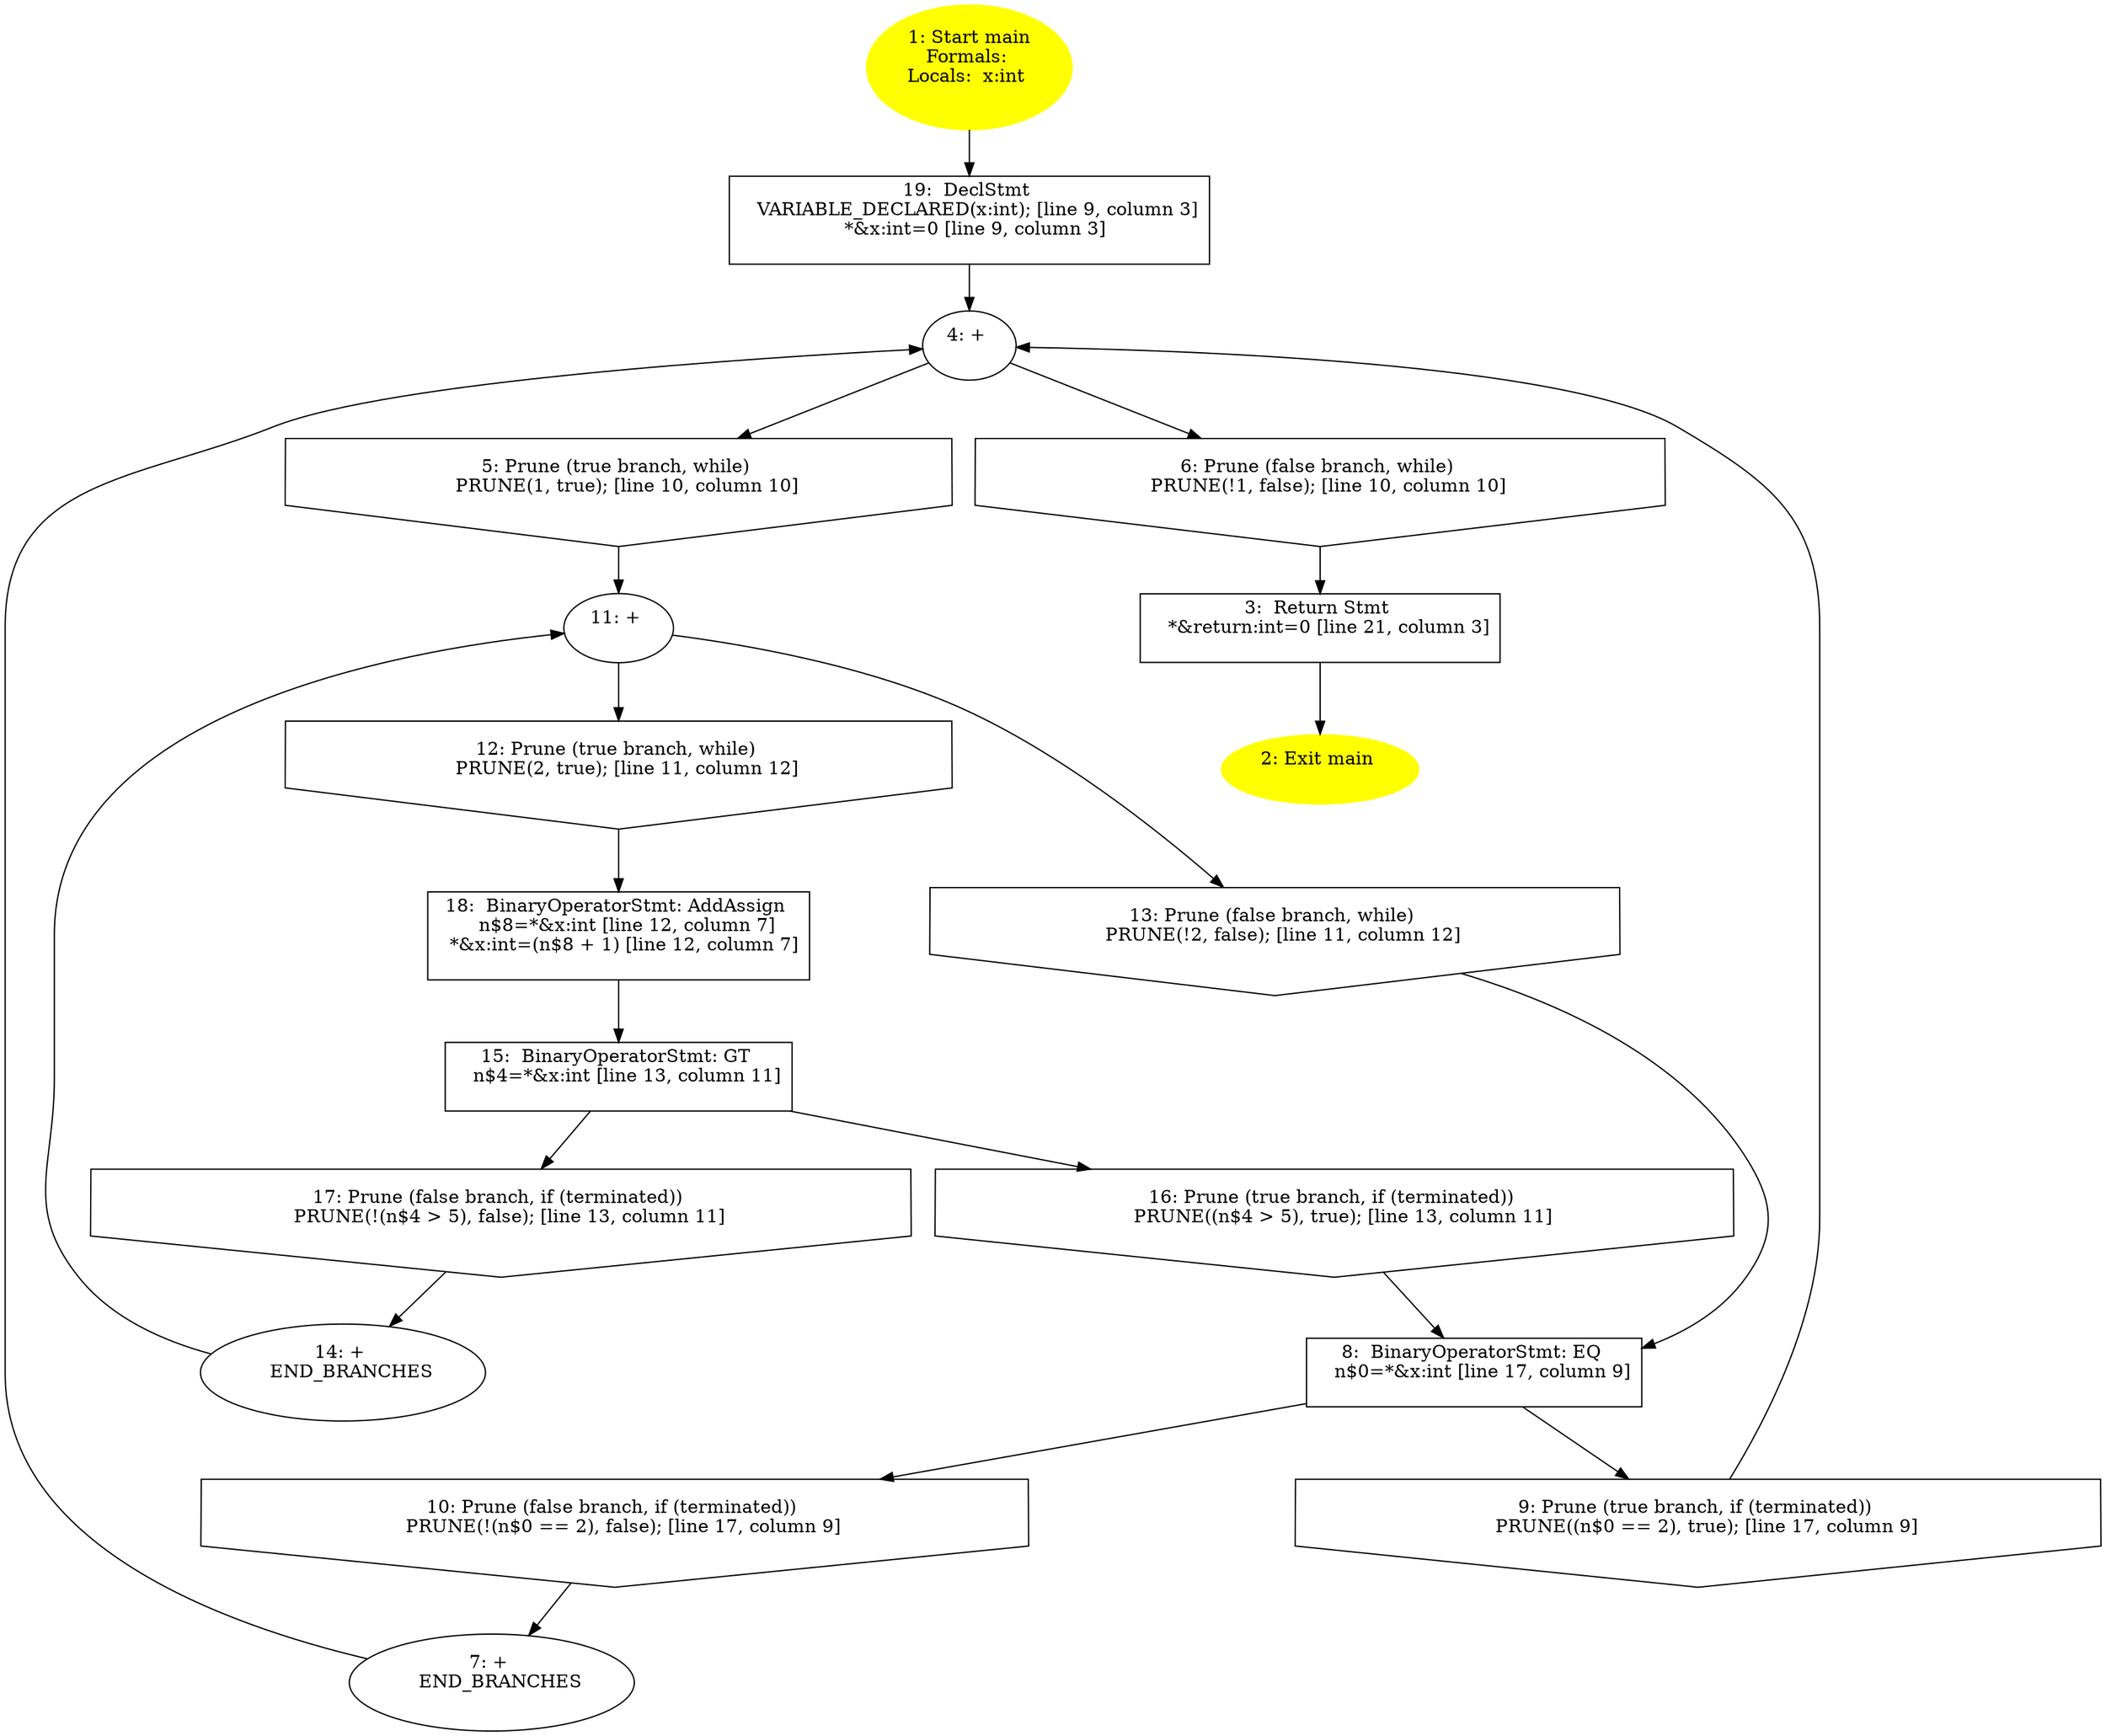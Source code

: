 /* @generated */
digraph cfg {
"main.fad58de7366495db_1" [label="1: Start main\nFormals: \nLocals:  x:int \n  " color=yellow style=filled]
	

	 "main.fad58de7366495db_1" -> "main.fad58de7366495db_19" ;
"main.fad58de7366495db_2" [label="2: Exit main \n  " color=yellow style=filled]
	

"main.fad58de7366495db_3" [label="3:  Return Stmt \n   *&return:int=0 [line 21, column 3]\n " shape="box"]
	

	 "main.fad58de7366495db_3" -> "main.fad58de7366495db_2" ;
"main.fad58de7366495db_4" [label="4: + \n  " ]
	

	 "main.fad58de7366495db_4" -> "main.fad58de7366495db_5" ;
	 "main.fad58de7366495db_4" -> "main.fad58de7366495db_6" ;
"main.fad58de7366495db_5" [label="5: Prune (true branch, while) \n   PRUNE(1, true); [line 10, column 10]\n " shape="invhouse"]
	

	 "main.fad58de7366495db_5" -> "main.fad58de7366495db_11" ;
"main.fad58de7366495db_6" [label="6: Prune (false branch, while) \n   PRUNE(!1, false); [line 10, column 10]\n " shape="invhouse"]
	

	 "main.fad58de7366495db_6" -> "main.fad58de7366495db_3" ;
"main.fad58de7366495db_7" [label="7: + \n   END_BRANCHES\n " ]
	

	 "main.fad58de7366495db_7" -> "main.fad58de7366495db_4" ;
"main.fad58de7366495db_8" [label="8:  BinaryOperatorStmt: EQ \n   n$0=*&x:int [line 17, column 9]\n " shape="box"]
	

	 "main.fad58de7366495db_8" -> "main.fad58de7366495db_9" ;
	 "main.fad58de7366495db_8" -> "main.fad58de7366495db_10" ;
"main.fad58de7366495db_9" [label="9: Prune (true branch, if (terminated)) \n   PRUNE((n$0 == 2), true); [line 17, column 9]\n " shape="invhouse"]
	

	 "main.fad58de7366495db_9" -> "main.fad58de7366495db_4" ;
"main.fad58de7366495db_10" [label="10: Prune (false branch, if (terminated)) \n   PRUNE(!(n$0 == 2), false); [line 17, column 9]\n " shape="invhouse"]
	

	 "main.fad58de7366495db_10" -> "main.fad58de7366495db_7" ;
"main.fad58de7366495db_11" [label="11: + \n  " ]
	

	 "main.fad58de7366495db_11" -> "main.fad58de7366495db_12" ;
	 "main.fad58de7366495db_11" -> "main.fad58de7366495db_13" ;
"main.fad58de7366495db_12" [label="12: Prune (true branch, while) \n   PRUNE(2, true); [line 11, column 12]\n " shape="invhouse"]
	

	 "main.fad58de7366495db_12" -> "main.fad58de7366495db_18" ;
"main.fad58de7366495db_13" [label="13: Prune (false branch, while) \n   PRUNE(!2, false); [line 11, column 12]\n " shape="invhouse"]
	

	 "main.fad58de7366495db_13" -> "main.fad58de7366495db_8" ;
"main.fad58de7366495db_14" [label="14: + \n   END_BRANCHES\n " ]
	

	 "main.fad58de7366495db_14" -> "main.fad58de7366495db_11" ;
"main.fad58de7366495db_15" [label="15:  BinaryOperatorStmt: GT \n   n$4=*&x:int [line 13, column 11]\n " shape="box"]
	

	 "main.fad58de7366495db_15" -> "main.fad58de7366495db_16" ;
	 "main.fad58de7366495db_15" -> "main.fad58de7366495db_17" ;
"main.fad58de7366495db_16" [label="16: Prune (true branch, if (terminated)) \n   PRUNE((n$4 > 5), true); [line 13, column 11]\n " shape="invhouse"]
	

	 "main.fad58de7366495db_16" -> "main.fad58de7366495db_8" ;
"main.fad58de7366495db_17" [label="17: Prune (false branch, if (terminated)) \n   PRUNE(!(n$4 > 5), false); [line 13, column 11]\n " shape="invhouse"]
	

	 "main.fad58de7366495db_17" -> "main.fad58de7366495db_14" ;
"main.fad58de7366495db_18" [label="18:  BinaryOperatorStmt: AddAssign \n   n$8=*&x:int [line 12, column 7]\n  *&x:int=(n$8 + 1) [line 12, column 7]\n " shape="box"]
	

	 "main.fad58de7366495db_18" -> "main.fad58de7366495db_15" ;
"main.fad58de7366495db_19" [label="19:  DeclStmt \n   VARIABLE_DECLARED(x:int); [line 9, column 3]\n  *&x:int=0 [line 9, column 3]\n " shape="box"]
	

	 "main.fad58de7366495db_19" -> "main.fad58de7366495db_4" ;
}
